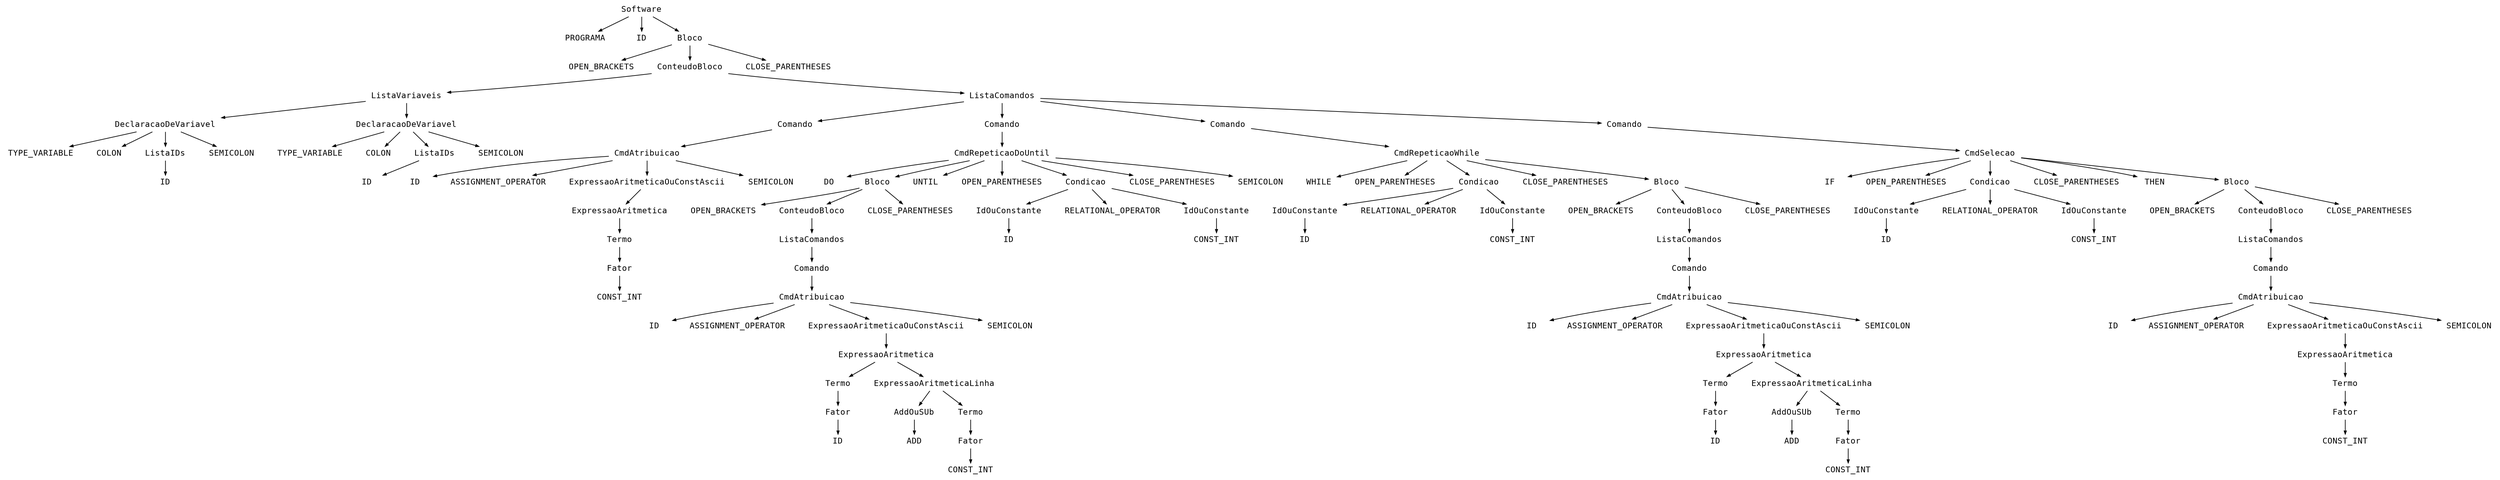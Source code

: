 digraph astgraph {
  node [shape=none, fontsize=12, fontname="Courier", height=.1];
  ranksep=.3;
  edge [arrowsize=.5]
node140174676831920 [label="Software"]
node140174676832016 [label="PROGRAMA"]
  node140174676831920 -> node140174676832016
node140174676832112 [label="ID"]
  node140174676831920 -> node140174676832112
node140174676831584 [label="Bloco"]
  node140174676831920 -> node140174676831584
node140174676831728 [label="OPEN_BRACKETS"]
  node140174676831584 -> node140174676831728
node140174676782912 [label="ConteudoBloco"]
  node140174676831584 -> node140174676782912
node140174676831824 [label="CLOSE_PARENTHESES"]
  node140174676831584 -> node140174676831824
node140174676779216 [label="ListaVariaveis"]
  node140174676782912 -> node140174676779216
node140174676756368 [label="ListaComandos"]
  node140174676782912 -> node140174676756368
node140174676781616 [label="DeclaracaoDeVariavel"]
  node140174676779216 -> node140174676781616
node140174676637536 [label="DeclaracaoDeVariavel"]
  node140174676779216 -> node140174676637536
node140174676639504 [label="Comando"]
  node140174676756368 -> node140174676639504
node140174676755696 [label="Comando"]
  node140174676756368 -> node140174676755696
node140174676802672 [label="Comando"]
  node140174676756368 -> node140174676802672
node140174676823536 [label="Comando"]
  node140174676756368 -> node140174676823536
node140174676781424 [label="TYPE_VARIABLE"]
  node140174676781616 -> node140174676781424
node140174676780368 [label="COLON"]
  node140174676781616 -> node140174676780368
node140174676781904 [label="ListaIDs"]
  node140174676781616 -> node140174676781904
node140174676779792 [label="SEMICOLON"]
  node140174676781616 -> node140174676779792
node140174676638544 [label="TYPE_VARIABLE"]
  node140174676637536 -> node140174676638544
node140174676639264 [label="COLON"]
  node140174676637536 -> node140174676639264
node140174676637584 [label="ListaIDs"]
  node140174676637536 -> node140174676637584
node140174676639360 [label="SEMICOLON"]
  node140174676637536 -> node140174676639360
node140174676756944 [label="CmdAtribuicao"]
  node140174676639504 -> node140174676756944
node140174676802048 [label="CmdRepeticaoDoUntil"]
  node140174676755696 -> node140174676802048
node140174676823152 [label="CmdRepeticaoWhile"]
  node140174676802672 -> node140174676823152
node140174676831056 [label="CmdSelecao"]
  node140174676823536 -> node140174676831056
node140174676781712 [label="ID"]
  node140174676781904 -> node140174676781712
node140174676637488 [label="ID"]
  node140174676637584 -> node140174676637488
node140174676756752 [label="ID"]
  node140174676756944 -> node140174676756752
node140174676756656 [label="ASSIGNMENT_OPERATOR"]
  node140174676756944 -> node140174676756656
node140174676757520 [label="ExpressaoAritmeticaOuConstAscii"]
  node140174676756944 -> node140174676757520
node140174676756464 [label="SEMICOLON"]
  node140174676756944 -> node140174676756464
node140174676802144 [label="DO"]
  node140174676802048 -> node140174676802144
node140174676750240 [label="Bloco"]
  node140174676802048 -> node140174676750240
node140174676802288 [label="UNTIL"]
  node140174676802048 -> node140174676802288
node140174676802384 [label="OPEN_PARENTHESES"]
  node140174676802048 -> node140174676802384
node140174676801712 [label="Condicao"]
  node140174676802048 -> node140174676801712
node140174676802480 [label="CLOSE_PARENTHESES"]
  node140174676802048 -> node140174676802480
node140174676802576 [label="SEMICOLON"]
  node140174676802048 -> node140174676802576
node140174676823248 [label="WHILE"]
  node140174676823152 -> node140174676823248
node140174676823344 [label="OPEN_PARENTHESES"]
  node140174676823152 -> node140174676823344
node140174676820080 [label="Condicao"]
  node140174676823152 -> node140174676820080
node140174676823440 [label="CLOSE_PARENTHESES"]
  node140174676823152 -> node140174676823440
node140174676822816 [label="Bloco"]
  node140174676823152 -> node140174676822816
node140174676831152 [label="IF"]
  node140174676831056 -> node140174676831152
node140174676831248 [label="OPEN_PARENTHESES"]
  node140174676831056 -> node140174676831248
node140174676828656 [label="Condicao"]
  node140174676831056 -> node140174676828656
node140174676831344 [label="CLOSE_PARENTHESES"]
  node140174676831056 -> node140174676831344
node140174676831440 [label="THEN"]
  node140174676831056 -> node140174676831440
node140174676830720 [label="Bloco"]
  node140174676831056 -> node140174676830720
node140174676757808 [label="ExpressaoAritmetica"]
  node140174676757520 -> node140174676757808
node140174676749952 [label="OPEN_BRACKETS"]
  node140174676750240 -> node140174676749952
node140174676638160 [label="ConteudoBloco"]
  node140174676750240 -> node140174676638160
node140174676749232 [label="CLOSE_PARENTHESES"]
  node140174676750240 -> node140174676749232
node140174676748848 [label="IdOuConstante"]
  node140174676801712 -> node140174676748848
node140174676801808 [label="RELATIONAL_OPERATOR"]
  node140174676801712 -> node140174676801808
node140174676748560 [label="IdOuConstante"]
  node140174676801712 -> node140174676748560
node140174676802912 [label="IdOuConstante"]
  node140174676820080 -> node140174676802912
node140174676820176 [label="RELATIONAL_OPERATOR"]
  node140174676820080 -> node140174676820176
node140174676803296 [label="IdOuConstante"]
  node140174676820080 -> node140174676803296
node140174676822912 [label="OPEN_BRACKETS"]
  node140174676822816 -> node140174676822912
node140174676820416 [label="ConteudoBloco"]
  node140174676822816 -> node140174676820416
node140174676823056 [label="CLOSE_PARENTHESES"]
  node140174676822816 -> node140174676823056
node140174676823776 [label="IdOuConstante"]
  node140174676828656 -> node140174676823776
node140174676828752 [label="RELATIONAL_OPERATOR"]
  node140174676828656 -> node140174676828752
node140174676828320 [label="IdOuConstante"]
  node140174676828656 -> node140174676828320
node140174676830864 [label="OPEN_BRACKETS"]
  node140174676830720 -> node140174676830864
node140174676829088 [label="ConteudoBloco"]
  node140174676830720 -> node140174676829088
node140174676830960 [label="CLOSE_PARENTHESES"]
  node140174676830720 -> node140174676830960
node140174676757856 [label="Termo"]
  node140174676757808 -> node140174676757856
node140174676748320 [label="ListaComandos"]
  node140174676638160 -> node140174676748320
node140174676748656 [label="ID"]
  node140174676748848 -> node140174676748656
node140174676748416 [label="CONST_INT"]
  node140174676748560 -> node140174676748416
node140174676803104 [label="ID"]
  node140174676802912 -> node140174676803104
node140174676803488 [label="CONST_INT"]
  node140174676803296 -> node140174676803488
node140174676822672 [label="ListaComandos"]
  node140174676820416 -> node140174676822672
node140174676823968 [label="ID"]
  node140174676823776 -> node140174676823968
node140174676828512 [label="CONST_INT"]
  node140174676828320 -> node140174676828512
node140174676830576 [label="ListaComandos"]
  node140174676829088 -> node140174676830576
node140174676639120 [label="Fator"]
  node140174676757856 -> node140174676639120
node140174676754784 [label="Comando"]
  node140174676748320 -> node140174676754784
node140174676820512 [label="Comando"]
  node140174676822672 -> node140174676820512
node140174676829184 [label="Comando"]
  node140174676830576 -> node140174676829184
node140174676757952 [label="CONST_INT"]
  node140174676639120 -> node140174676757952
node140174676747792 [label="CmdAtribuicao"]
  node140174676754784 -> node140174676747792
node140174676822240 [label="CmdAtribuicao"]
  node140174676820512 -> node140174676822240
node140174676830144 [label="CmdAtribuicao"]
  node140174676829184 -> node140174676830144
node140174676746592 [label="ID"]
  node140174676747792 -> node140174676746592
node140174676746928 [label="ASSIGNMENT_OPERATOR"]
  node140174676747792 -> node140174676746928
node140174676747552 [label="ExpressaoAritmeticaOuConstAscii"]
  node140174676747792 -> node140174676747552
node140174676746832 [label="SEMICOLON"]
  node140174676747792 -> node140174676746832
node140174676822384 [label="ID"]
  node140174676822240 -> node140174676822384
node140174676822480 [label="ASSIGNMENT_OPERATOR"]
  node140174676822240 -> node140174676822480
node140174676822096 [label="ExpressaoAritmeticaOuConstAscii"]
  node140174676822240 -> node140174676822096
node140174676822576 [label="SEMICOLON"]
  node140174676822240 -> node140174676822576
node140174676830288 [label="ID"]
  node140174676830144 -> node140174676830288
node140174676830384 [label="ASSIGNMENT_OPERATOR"]
  node140174676830144 -> node140174676830384
node140174676830000 [label="ExpressaoAritmeticaOuConstAscii"]
  node140174676830144 -> node140174676830000
node140174676830480 [label="SEMICOLON"]
  node140174676830144 -> node140174676830480
node140174676747504 [label="ExpressaoAritmetica"]
  node140174676747552 -> node140174676747504
node140174676822000 [label="ExpressaoAritmetica"]
  node140174676822096 -> node140174676822000
node140174676829904 [label="ExpressaoAritmetica"]
  node140174676830000 -> node140174676829904
node140174676747984 [label="Termo"]
  node140174676747504 -> node140174676747984
node140174676747648 [label="ExpressaoAritmeticaLinha"]
  node140174676747504 -> node140174676747648
node140174676821136 [label="Termo"]
  node140174676822000 -> node140174676821136
node140174676821904 [label="ExpressaoAritmeticaLinha"]
  node140174676822000 -> node140174676821904
node140174676829808 [label="Termo"]
  node140174676829904 -> node140174676829808
node140174676747840 [label="Fator"]
  node140174676747984 -> node140174676747840
node140174676747936 [label="AddOuSUb"]
  node140174676747648 -> node140174676747936
node140174676747120 [label="Termo"]
  node140174676747648 -> node140174676747120
node140174676820848 [label="Fator"]
  node140174676821136 -> node140174676820848
node140174676821232 [label="AddOuSUb"]
  node140174676821904 -> node140174676821232
node140174676821808 [label="Termo"]
  node140174676821904 -> node140174676821808
node140174676829520 [label="Fator"]
  node140174676829808 -> node140174676829520
node140174676747024 [label="ID"]
  node140174676747840 -> node140174676747024
node140174676746400 [label="ADD"]
  node140174676747936 -> node140174676746400
node140174676747408 [label="Fator"]
  node140174676747120 -> node140174676747408
node140174676820992 [label="ID"]
  node140174676820848 -> node140174676820992
node140174676821376 [label="ADD"]
  node140174676821232 -> node140174676821376
node140174676821520 [label="Fator"]
  node140174676821808 -> node140174676821520
node140174676829664 [label="CONST_INT"]
  node140174676829520 -> node140174676829664
node140174676747312 [label="CONST_INT"]
  node140174676747408 -> node140174676747312
node140174676821664 [label="CONST_INT"]
  node140174676821520 -> node140174676821664
}